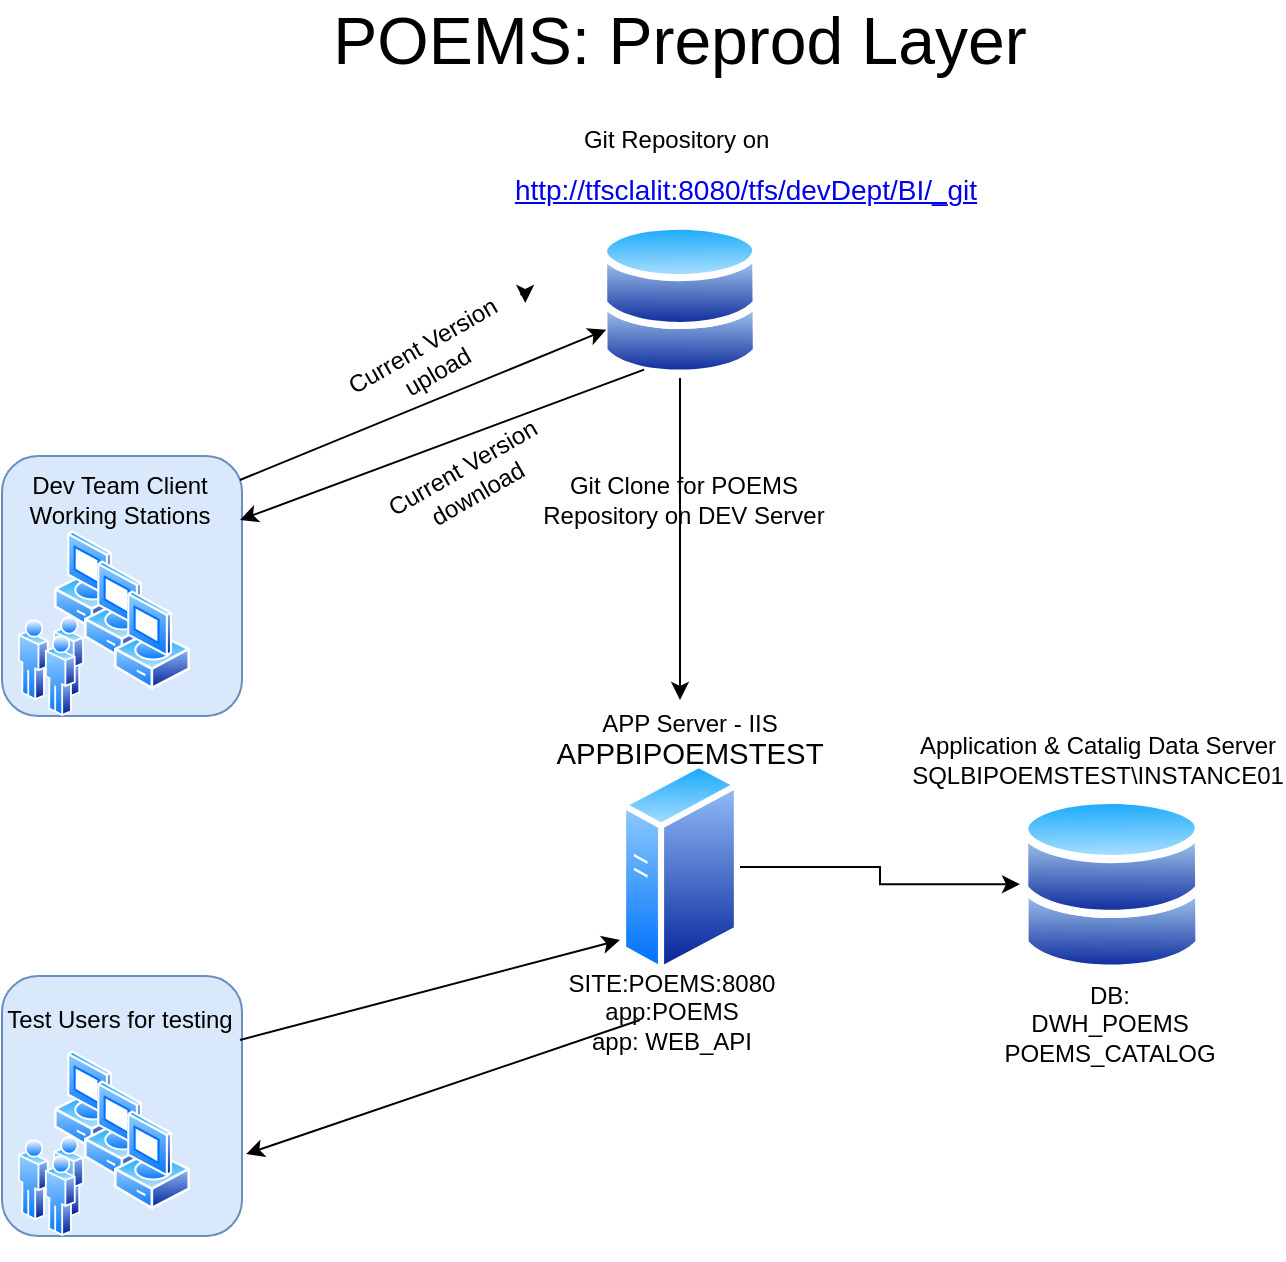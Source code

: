 <mxfile version="14.5.8" type="github">
  <diagram id="S1MZMkowrDpZxT971oYR" name="Page-1">
    <mxGraphModel dx="1422" dy="732" grid="1" gridSize="10" guides="1" tooltips="1" connect="1" arrows="1" fold="1" page="1" pageScale="1" pageWidth="827" pageHeight="1169" math="0" shadow="0">
      <root>
        <mxCell id="0" />
        <mxCell id="1" parent="0" />
        <mxCell id="_0kO8IcrxBATdOpaD8Rz-1" value="POEMS: Preprod Layer" style="text;html=1;strokeColor=none;fillColor=none;align=center;verticalAlign=middle;whiteSpace=wrap;rounded=0;fontSize=33;" parent="1" vertex="1">
          <mxGeometry x="190" y="20" width="500" height="20" as="geometry" />
        </mxCell>
        <mxCell id="Dq-hc3qN7sthuaNxeP9t-1" value="" style="group" parent="1" vertex="1" connectable="0">
          <mxGeometry x="100" y="250" width="121" height="130" as="geometry" />
        </mxCell>
        <mxCell id="Dq-hc3qN7sthuaNxeP9t-2" value="" style="group" parent="Dq-hc3qN7sthuaNxeP9t-1" vertex="1" connectable="0">
          <mxGeometry x="27" y="25" width="94" height="105" as="geometry" />
        </mxCell>
        <mxCell id="Dq-hc3qN7sthuaNxeP9t-3" value="" style="rounded=1;whiteSpace=wrap;html=1;fillColor=#dae8fc;strokeColor=#6c8ebf;" parent="Dq-hc3qN7sthuaNxeP9t-2" vertex="1">
          <mxGeometry x="-26" y="-37" width="120" height="130" as="geometry" />
        </mxCell>
        <mxCell id="Dq-hc3qN7sthuaNxeP9t-4" value="" style="aspect=fixed;perimeter=ellipsePerimeter;html=1;align=center;shadow=0;dashed=0;spacingTop=3;image;image=img/lib/active_directory/vista_client.svg;" parent="Dq-hc3qN7sthuaNxeP9t-2" vertex="1">
          <mxGeometry width="38" height="50" as="geometry" />
        </mxCell>
        <mxCell id="Dq-hc3qN7sthuaNxeP9t-5" value="" style="aspect=fixed;perimeter=ellipsePerimeter;html=1;align=center;shadow=0;dashed=0;spacingTop=3;image;image=img/lib/active_directory/vista_client.svg;" parent="Dq-hc3qN7sthuaNxeP9t-2" vertex="1">
          <mxGeometry x="15" y="15" width="38" height="50" as="geometry" />
        </mxCell>
        <mxCell id="Dq-hc3qN7sthuaNxeP9t-6" value="" style="aspect=fixed;perimeter=ellipsePerimeter;html=1;align=center;shadow=0;dashed=0;spacingTop=3;image;image=img/lib/active_directory/vista_client.svg;" parent="Dq-hc3qN7sthuaNxeP9t-2" vertex="1">
          <mxGeometry x="30" y="30" width="38" height="50" as="geometry" />
        </mxCell>
        <mxCell id="Dq-hc3qN7sthuaNxeP9t-7" value="" style="aspect=fixed;perimeter=ellipsePerimeter;html=1;align=center;shadow=0;dashed=0;spacingTop=3;image;image=img/lib/active_directory/users.svg;" parent="Dq-hc3qN7sthuaNxeP9t-2" vertex="1">
          <mxGeometry x="-18" y="43" width="33" height="50" as="geometry" />
        </mxCell>
        <mxCell id="Dq-hc3qN7sthuaNxeP9t-8" value="Dev Team Client Working Stations" style="text;html=1;strokeColor=none;fillColor=none;align=center;verticalAlign=middle;whiteSpace=wrap;rounded=0;" parent="Dq-hc3qN7sthuaNxeP9t-1" vertex="1">
          <mxGeometry width="120" height="20" as="geometry" />
        </mxCell>
        <mxCell id="Dq-hc3qN7sthuaNxeP9t-9" value="" style="aspect=fixed;perimeter=ellipsePerimeter;html=1;align=center;shadow=0;dashed=0;spacingTop=3;image;image=img/lib/active_directory/databases.svg;" parent="1" vertex="1">
          <mxGeometry x="400" y="120.6" width="80" height="78.4" as="geometry" />
        </mxCell>
        <mxCell id="Dq-hc3qN7sthuaNxeP9t-10" value="Git Repository on&amp;nbsp;" style="text;html=1;strokeColor=none;fillColor=none;align=center;verticalAlign=middle;whiteSpace=wrap;rounded=0;" parent="1" vertex="1">
          <mxGeometry x="355" y="70" width="170" height="20" as="geometry" />
        </mxCell>
        <mxCell id="Dq-hc3qN7sthuaNxeP9t-11" value="&lt;div style=&quot;box-sizing: border-box ; font-family: &amp;quot;segoe ui&amp;quot; , , &amp;quot;apple color emoji&amp;quot; , &amp;quot;segoe ui emoji&amp;quot; , sans-serif ; font-size: 14px&quot;&gt;&lt;a href=&quot;http://mkapp004:4800/Bonobo.Git.Server/Repository/&quot; title=&quot;http://mkapp004:4800/bonobo.git.server/repository/&quot;&gt;http://tfsclalit:8080/tfs/devDept/BI/_git&lt;/a&gt;&lt;/div&gt;" style="text;html=1;strokeColor=none;fillColor=none;align=center;verticalAlign=middle;whiteSpace=wrap;rounded=0;" parent="1" vertex="1">
          <mxGeometry x="290" y="100" width="366" height="10" as="geometry" />
        </mxCell>
        <mxCell id="Dq-hc3qN7sthuaNxeP9t-12" value="" style="endArrow=classic;html=1;exitX=1;exitY=0;exitDx=0;exitDy=0;" parent="1" source="Dq-hc3qN7sthuaNxeP9t-8" target="Dq-hc3qN7sthuaNxeP9t-9" edge="1">
          <mxGeometry width="50" height="50" relative="1" as="geometry">
            <mxPoint x="390" y="360" as="sourcePoint" />
            <mxPoint x="460" y="330" as="targetPoint" />
          </mxGeometry>
        </mxCell>
        <mxCell id="Dq-hc3qN7sthuaNxeP9t-13" value="Current Version upload" style="text;html=1;strokeColor=none;fillColor=none;align=center;verticalAlign=middle;whiteSpace=wrap;rounded=0;rotation=-30;" parent="1" vertex="1">
          <mxGeometry x="260" y="179" width="110" height="20" as="geometry" />
        </mxCell>
        <mxCell id="Dq-hc3qN7sthuaNxeP9t-14" style="edgeStyle=orthogonalEdgeStyle;rounded=0;orthogonalLoop=1;jettySize=auto;html=1;exitX=1;exitY=0.25;exitDx=0;exitDy=0;entryX=1;entryY=0.5;entryDx=0;entryDy=0;" parent="1" source="Dq-hc3qN7sthuaNxeP9t-13" target="Dq-hc3qN7sthuaNxeP9t-13" edge="1">
          <mxGeometry relative="1" as="geometry" />
        </mxCell>
        <mxCell id="Dq-hc3qN7sthuaNxeP9t-15" value="" style="endArrow=classic;html=1;exitX=0.25;exitY=1;exitDx=0;exitDy=0;entryX=1;entryY=1;entryDx=0;entryDy=0;" parent="1" source="Dq-hc3qN7sthuaNxeP9t-9" target="Dq-hc3qN7sthuaNxeP9t-8" edge="1">
          <mxGeometry width="50" height="50" relative="1" as="geometry">
            <mxPoint x="390" y="350" as="sourcePoint" />
            <mxPoint x="440" y="300" as="targetPoint" />
          </mxGeometry>
        </mxCell>
        <mxCell id="Dq-hc3qN7sthuaNxeP9t-16" value="Current Version download" style="text;html=1;strokeColor=none;fillColor=none;align=center;verticalAlign=middle;whiteSpace=wrap;rounded=0;rotation=-30;" parent="1" vertex="1">
          <mxGeometry x="280" y="240" width="110" height="20" as="geometry" />
        </mxCell>
        <mxCell id="Dq-hc3qN7sthuaNxeP9t-17" style="edgeStyle=orthogonalEdgeStyle;rounded=0;orthogonalLoop=1;jettySize=auto;html=1;" parent="1" source="Dq-hc3qN7sthuaNxeP9t-18" target="Dq-hc3qN7sthuaNxeP9t-35" edge="1">
          <mxGeometry relative="1" as="geometry" />
        </mxCell>
        <mxCell id="Dq-hc3qN7sthuaNxeP9t-18" value="" style="aspect=fixed;perimeter=ellipsePerimeter;html=1;align=center;shadow=0;dashed=0;spacingTop=3;image;image=img/lib/active_directory/generic_server.svg;" parent="1" vertex="1">
          <mxGeometry x="410" y="390" width="60" height="107.14" as="geometry" />
        </mxCell>
        <mxCell id="Dq-hc3qN7sthuaNxeP9t-19" value="APP Server - IIS&lt;br&gt;&lt;span style=&quot;font-size: 11.0pt ; line-height: 107% ; font-family: &amp;#34;calibri&amp;#34; , sans-serif&quot;&gt;APPBIPOEMSTEST&lt;/span&gt;" style="text;html=1;strokeColor=none;fillColor=none;align=center;verticalAlign=middle;whiteSpace=wrap;rounded=0;" parent="1" vertex="1">
          <mxGeometry x="360" y="370" width="170" height="20" as="geometry" />
        </mxCell>
        <mxCell id="Dq-hc3qN7sthuaNxeP9t-20" value="SITE:POEMS:8080&lt;br&gt;app:POEMS&lt;br&gt;app: WEB_API" style="text;html=1;strokeColor=none;fillColor=none;align=center;verticalAlign=middle;whiteSpace=wrap;rounded=0;" parent="1" vertex="1">
          <mxGeometry x="351" y="506.14" width="170" height="20" as="geometry" />
        </mxCell>
        <mxCell id="Dq-hc3qN7sthuaNxeP9t-23" value="" style="group" parent="1" vertex="1" connectable="0">
          <mxGeometry x="100" y="510" width="121" height="130" as="geometry" />
        </mxCell>
        <mxCell id="Dq-hc3qN7sthuaNxeP9t-24" value="" style="group" parent="Dq-hc3qN7sthuaNxeP9t-23" vertex="1" connectable="0">
          <mxGeometry x="27" y="25" width="94" height="105" as="geometry" />
        </mxCell>
        <mxCell id="Dq-hc3qN7sthuaNxeP9t-25" value="" style="rounded=1;whiteSpace=wrap;html=1;fillColor=#dae8fc;strokeColor=#6c8ebf;" parent="Dq-hc3qN7sthuaNxeP9t-24" vertex="1">
          <mxGeometry x="-26" y="-37" width="120" height="130" as="geometry" />
        </mxCell>
        <mxCell id="Dq-hc3qN7sthuaNxeP9t-26" value="" style="aspect=fixed;perimeter=ellipsePerimeter;html=1;align=center;shadow=0;dashed=0;spacingTop=3;image;image=img/lib/active_directory/vista_client.svg;" parent="Dq-hc3qN7sthuaNxeP9t-24" vertex="1">
          <mxGeometry width="38" height="50" as="geometry" />
        </mxCell>
        <mxCell id="Dq-hc3qN7sthuaNxeP9t-27" value="" style="aspect=fixed;perimeter=ellipsePerimeter;html=1;align=center;shadow=0;dashed=0;spacingTop=3;image;image=img/lib/active_directory/vista_client.svg;" parent="Dq-hc3qN7sthuaNxeP9t-24" vertex="1">
          <mxGeometry x="15" y="15" width="38" height="50" as="geometry" />
        </mxCell>
        <mxCell id="Dq-hc3qN7sthuaNxeP9t-28" value="" style="aspect=fixed;perimeter=ellipsePerimeter;html=1;align=center;shadow=0;dashed=0;spacingTop=3;image;image=img/lib/active_directory/vista_client.svg;" parent="Dq-hc3qN7sthuaNxeP9t-24" vertex="1">
          <mxGeometry x="30" y="30" width="38" height="50" as="geometry" />
        </mxCell>
        <mxCell id="Dq-hc3qN7sthuaNxeP9t-29" value="" style="aspect=fixed;perimeter=ellipsePerimeter;html=1;align=center;shadow=0;dashed=0;spacingTop=3;image;image=img/lib/active_directory/users.svg;" parent="Dq-hc3qN7sthuaNxeP9t-24" vertex="1">
          <mxGeometry x="-18" y="43" width="33" height="50" as="geometry" />
        </mxCell>
        <mxCell id="Dq-hc3qN7sthuaNxeP9t-30" value="Test Users for testing" style="text;html=1;strokeColor=none;fillColor=none;align=center;verticalAlign=middle;whiteSpace=wrap;rounded=0;" parent="Dq-hc3qN7sthuaNxeP9t-23" vertex="1">
          <mxGeometry width="120" height="20" as="geometry" />
        </mxCell>
        <mxCell id="Dq-hc3qN7sthuaNxeP9t-31" value="" style="endArrow=classic;html=1;exitX=1;exitY=1;exitDx=0;exitDy=0;" parent="1" source="Dq-hc3qN7sthuaNxeP9t-30" edge="1">
          <mxGeometry width="50" height="50" relative="1" as="geometry">
            <mxPoint x="390" y="340" as="sourcePoint" />
            <mxPoint x="410" y="480" as="targetPoint" />
          </mxGeometry>
        </mxCell>
        <mxCell id="Dq-hc3qN7sthuaNxeP9t-32" value="" style="endArrow=classic;html=1;entryX=1.017;entryY=0.685;entryDx=0;entryDy=0;entryPerimeter=0;" parent="1" target="Dq-hc3qN7sthuaNxeP9t-25" edge="1">
          <mxGeometry width="50" height="50" relative="1" as="geometry">
            <mxPoint x="420" y="520" as="sourcePoint" />
            <mxPoint x="440" y="290" as="targetPoint" />
          </mxGeometry>
        </mxCell>
        <mxCell id="Dq-hc3qN7sthuaNxeP9t-33" value="" style="endArrow=classic;html=1;" parent="1" source="Dq-hc3qN7sthuaNxeP9t-9" edge="1">
          <mxGeometry width="50" height="50" relative="1" as="geometry">
            <mxPoint x="390" y="340" as="sourcePoint" />
            <mxPoint x="440" y="360" as="targetPoint" />
          </mxGeometry>
        </mxCell>
        <mxCell id="Dq-hc3qN7sthuaNxeP9t-34" value="Git Clone for POEMS Repository on DEV Server" style="text;html=1;strokeColor=none;fillColor=none;align=center;verticalAlign=middle;whiteSpace=wrap;rounded=0;" parent="1" vertex="1">
          <mxGeometry x="357" y="250" width="170" height="20" as="geometry" />
        </mxCell>
        <mxCell id="Dq-hc3qN7sthuaNxeP9t-35" value="" style="aspect=fixed;perimeter=ellipsePerimeter;html=1;align=center;shadow=0;dashed=0;spacingTop=3;image;image=img/lib/active_directory/databases.svg;" parent="1" vertex="1">
          <mxGeometry x="610" y="407.14" width="91.84" height="90" as="geometry" />
        </mxCell>
        <mxCell id="Dq-hc3qN7sthuaNxeP9t-36" value="Application &amp;amp; Catalig Data Server&lt;br&gt;SQLBIPOEMSTEST\INSTANCE01" style="text;html=1;strokeColor=none;fillColor=none;align=center;verticalAlign=middle;whiteSpace=wrap;rounded=0;" parent="1" vertex="1">
          <mxGeometry x="564" y="380" width="170" height="20" as="geometry" />
        </mxCell>
        <mxCell id="Dq-hc3qN7sthuaNxeP9t-37" value="DB:&lt;br&gt;DWH_POEMS&lt;br&gt;POEMS_CATALOG" style="text;html=1;strokeColor=none;fillColor=none;align=center;verticalAlign=middle;whiteSpace=wrap;rounded=0;" parent="1" vertex="1">
          <mxGeometry x="569.92" y="512.14" width="170" height="20" as="geometry" />
        </mxCell>
      </root>
    </mxGraphModel>
  </diagram>
</mxfile>
